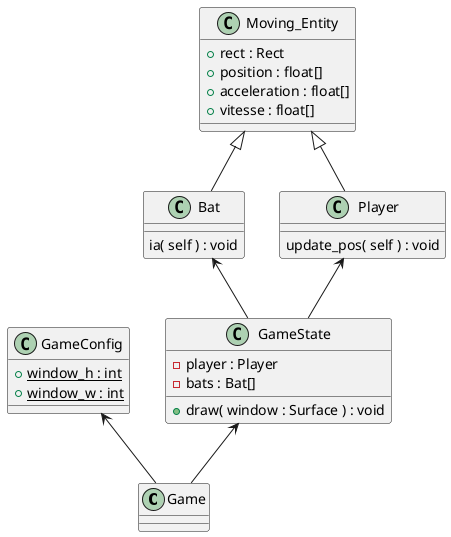 @startuml premier

class Game {
}


class GameConfig {
    + {static} window_h : int
    + {static} window_w : int
}

class GameState {
    - player : Player
    - bats : Bat[]
    
    + draw( window : Surface ) : void
}

class Moving_Entity {
    + rect : Rect
    + position : float[]
    + acceleration : float[]
    + vitesse : float[]
}

class Bat {
    ia( self ) : void
}


class Player {
    update_pos( self ) : void
}


GameConfig <-- Game 
GameState <-- Game 

Player <-- GameState 
Bat <-- GameState 
Moving_Entity <|-- Bat
Moving_Entity<|-- Player

@enduml